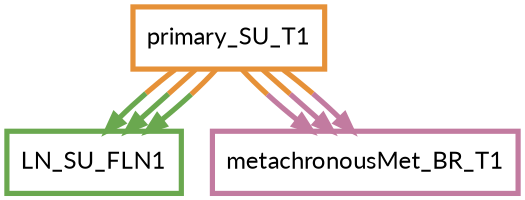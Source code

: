 digraph  {
dpi=600;size=3.5;
LN_SU_FLN1 [color="#6aa84fff", fillcolor=white, fontname=Lato, penwidth="3.0", shape=box];
metachronousMet_BR_T1 [color="#c27ba0ff", fillcolor=white, fontname=Lato, penwidth="3.0", shape=box];
primary_SU_T1 [color="#e69138ff", fillcolor=white, fontname=Lato, penwidth="3.0", shape=box];
primary_SU_T1 -> LN_SU_FLN1  [color="#e69138ff;0.5:#6aa84fff", key=0, penwidth=3];
primary_SU_T1 -> LN_SU_FLN1  [color="#e69138ff;0.5:#6aa84fff", key=1, penwidth=3];
primary_SU_T1 -> LN_SU_FLN1  [color="#e69138ff;0.5:#6aa84fff", key=2, penwidth=3];
primary_SU_T1 -> metachronousMet_BR_T1  [color="#e69138ff;0.5:#c27ba0ff", key=0, penwidth=3];
primary_SU_T1 -> metachronousMet_BR_T1  [color="#e69138ff;0.5:#c27ba0ff", key=1, penwidth=3];
primary_SU_T1 -> metachronousMet_BR_T1  [color="#e69138ff;0.5:#c27ba0ff", key=2, penwidth=3];
}
